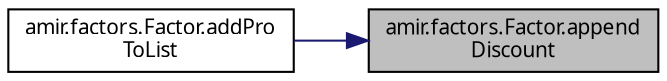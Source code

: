 digraph "amir.factors.Factor.appendDiscount"
{
 // LATEX_PDF_SIZE
  edge [fontname="FreeSans.ttf",fontsize="10",labelfontname="FreeSans.ttf",labelfontsize="10"];
  node [fontname="FreeSans.ttf",fontsize="10",shape=record];
  rankdir="RL";
  Node1 [label="amir.factors.Factor.append\lDiscount",height=0.2,width=0.4,color="black", fillcolor="grey75", style="filled", fontcolor="black",tooltip=" "];
  Node1 -> Node2 [dir="back",color="midnightblue",fontsize="10",style="solid",fontname="FreeSans.ttf"];
  Node2 [label="amir.factors.Factor.addPro\lToList",height=0.2,width=0.4,color="black", fillcolor="white", style="filled",URL="$classamir_1_1factors_1_1_factor.html#ac889e4717b11bde2414602ceb90677b5",tooltip=" "];
}
